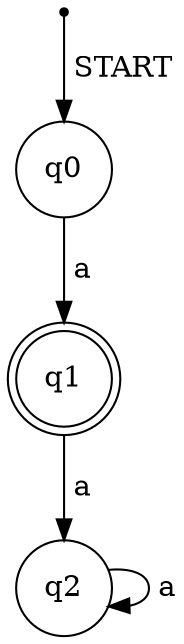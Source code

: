 digraph DFA {
node [shape = point] START
node [shape = circle] q0 q2 
node [shape = doublecircle] q1 
START -> q0 [label = " START"];
q0 -> q1 [label = " a"];
q1 -> q2 [label = " a"];
q2 -> q2 [label = " a"];
}

